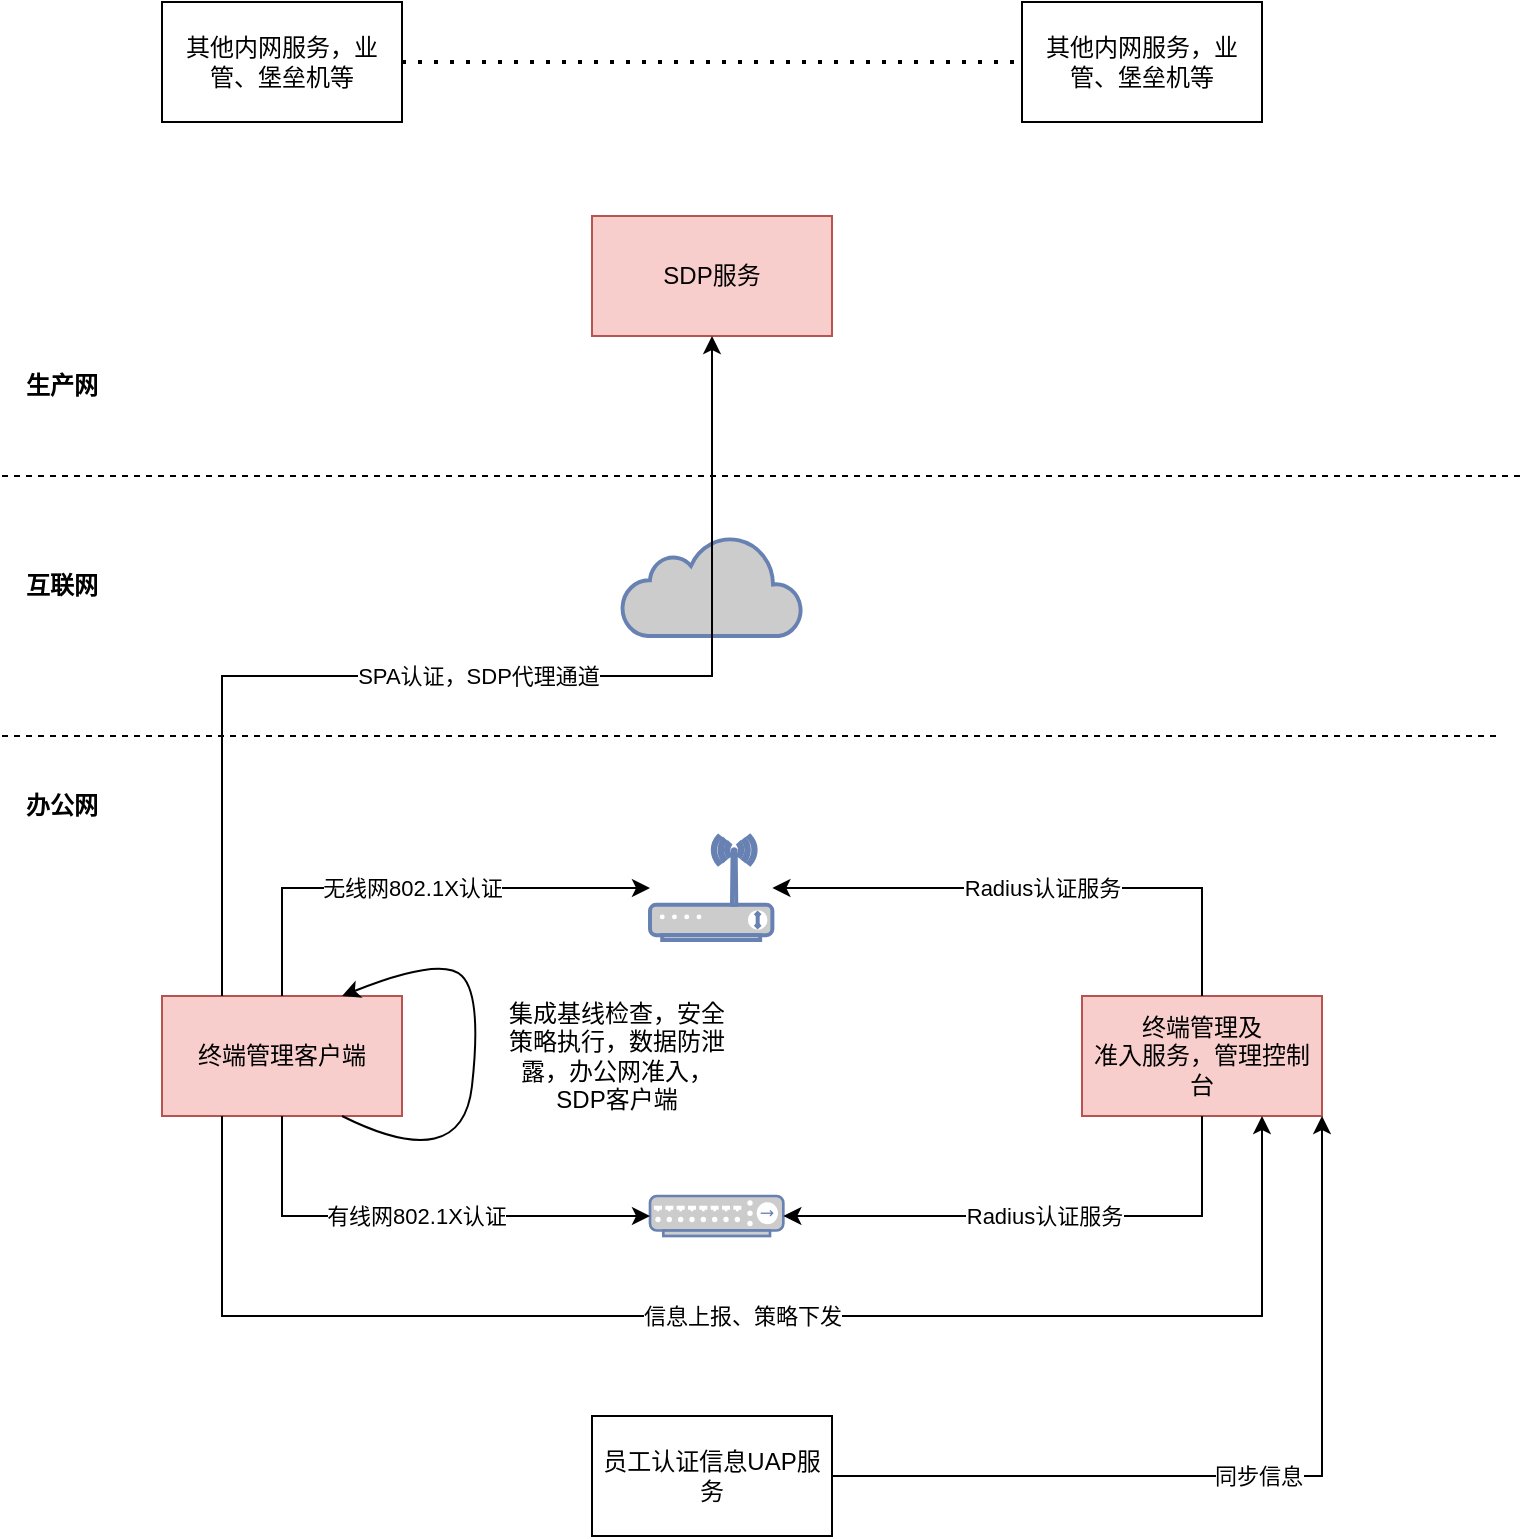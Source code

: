 <mxfile version="21.6.8" type="github">
  <diagram name="第 1 页" id="2SWWUSA1ziUpz79r-O6q">
    <mxGraphModel dx="1434" dy="790" grid="1" gridSize="10" guides="1" tooltips="1" connect="1" arrows="1" fold="1" page="1" pageScale="1" pageWidth="850" pageHeight="1100" math="0" shadow="0">
      <root>
        <mxCell id="0" />
        <mxCell id="1" parent="0" />
        <mxCell id="Cyap1fTdS74lrSGoshVs-1" value="终端管理及&lt;br&gt;准入服务，管理控制台" style="rounded=0;whiteSpace=wrap;html=1;fillColor=#f8cecc;strokeColor=#b85450;" parent="1" vertex="1">
          <mxGeometry x="580" y="730" width="120" height="60" as="geometry" />
        </mxCell>
        <mxCell id="Cyap1fTdS74lrSGoshVs-3" value="终端管理客户端" style="rounded=0;whiteSpace=wrap;html=1;fillColor=#f8cecc;strokeColor=#b85450;" parent="1" vertex="1">
          <mxGeometry x="120" y="730" width="120" height="60" as="geometry" />
        </mxCell>
        <mxCell id="Cyap1fTdS74lrSGoshVs-4" value="SDP服务" style="rounded=0;whiteSpace=wrap;html=1;fillColor=#f8cecc;strokeColor=#b85450;" parent="1" vertex="1">
          <mxGeometry x="335" y="340" width="120" height="60" as="geometry" />
        </mxCell>
        <mxCell id="Cyap1fTdS74lrSGoshVs-8" value="" style="html=1;outlineConnect=0;fillColor=#CCCCCC;strokeColor=#6881B3;gradientColor=none;gradientDirection=north;strokeWidth=2;shape=mxgraph.networks.cloud;fontColor=#ffffff;" parent="1" vertex="1">
          <mxGeometry x="350" y="500" width="90" height="50" as="geometry" />
        </mxCell>
        <mxCell id="Cyap1fTdS74lrSGoshVs-9" value="" style="fontColor=#0066CC;verticalAlign=top;verticalLabelPosition=bottom;labelPosition=center;align=center;html=1;outlineConnect=0;fillColor=#CCCCCC;strokeColor=#6881B3;gradientColor=none;gradientDirection=north;strokeWidth=2;shape=mxgraph.networks.wireless_modem;" parent="1" vertex="1">
          <mxGeometry x="364" y="650" width="61.18" height="52" as="geometry" />
        </mxCell>
        <mxCell id="Cyap1fTdS74lrSGoshVs-10" value="" style="fontColor=#0066CC;verticalAlign=top;verticalLabelPosition=bottom;labelPosition=center;align=center;html=1;outlineConnect=0;fillColor=#CCCCCC;strokeColor=#6881B3;gradientColor=none;gradientDirection=north;strokeWidth=2;shape=mxgraph.networks.hub;" parent="1" vertex="1">
          <mxGeometry x="364" y="830" width="66.67" height="20" as="geometry" />
        </mxCell>
        <mxCell id="Cyap1fTdS74lrSGoshVs-11" value="其他内网服务，业管、堡垒机等" style="rounded=0;whiteSpace=wrap;html=1;" parent="1" vertex="1">
          <mxGeometry x="120" y="233" width="120" height="60" as="geometry" />
        </mxCell>
        <mxCell id="Cyap1fTdS74lrSGoshVs-12" value="" style="endArrow=none;dashed=1;html=1;dashPattern=1 3;strokeWidth=2;rounded=0;exitX=1;exitY=0.5;exitDx=0;exitDy=0;" parent="1" source="Cyap1fTdS74lrSGoshVs-11" target="Cyap1fTdS74lrSGoshVs-13" edge="1">
          <mxGeometry width="50" height="50" relative="1" as="geometry">
            <mxPoint x="270" y="262.5" as="sourcePoint" />
            <mxPoint x="520" y="262.5" as="targetPoint" />
          </mxGeometry>
        </mxCell>
        <mxCell id="Cyap1fTdS74lrSGoshVs-13" value="其他内网服务，业管、堡垒机等" style="rounded=0;whiteSpace=wrap;html=1;" parent="1" vertex="1">
          <mxGeometry x="550" y="233" width="120" height="60" as="geometry" />
        </mxCell>
        <mxCell id="Cyap1fTdS74lrSGoshVs-14" value="" style="endArrow=classic;html=1;rounded=0;exitX=0.5;exitY=0;exitDx=0;exitDy=0;" parent="1" source="Cyap1fTdS74lrSGoshVs-1" target="Cyap1fTdS74lrSGoshVs-9" edge="1">
          <mxGeometry relative="1" as="geometry">
            <mxPoint x="370" y="610" as="sourcePoint" />
            <mxPoint x="470" y="610" as="targetPoint" />
            <Array as="points">
              <mxPoint x="640" y="676" />
            </Array>
          </mxGeometry>
        </mxCell>
        <mxCell id="Cyap1fTdS74lrSGoshVs-15" value="Radius认证服务" style="edgeLabel;resizable=0;html=1;align=center;verticalAlign=middle;" parent="Cyap1fTdS74lrSGoshVs-14" connectable="0" vertex="1">
          <mxGeometry relative="1" as="geometry" />
        </mxCell>
        <mxCell id="Cyap1fTdS74lrSGoshVs-16" value="" style="endArrow=classic;html=1;rounded=0;exitX=0.5;exitY=1;exitDx=0;exitDy=0;entryX=1;entryY=0.5;entryDx=0;entryDy=0;entryPerimeter=0;" parent="1" source="Cyap1fTdS74lrSGoshVs-1" target="Cyap1fTdS74lrSGoshVs-10" edge="1">
          <mxGeometry relative="1" as="geometry">
            <mxPoint x="370" y="610" as="sourcePoint" />
            <mxPoint x="470" y="610" as="targetPoint" />
            <Array as="points">
              <mxPoint x="640" y="840" />
            </Array>
          </mxGeometry>
        </mxCell>
        <mxCell id="Cyap1fTdS74lrSGoshVs-17" value="Radius认证服务" style="edgeLabel;resizable=0;html=1;align=center;verticalAlign=middle;" parent="Cyap1fTdS74lrSGoshVs-16" connectable="0" vertex="1">
          <mxGeometry relative="1" as="geometry" />
        </mxCell>
        <mxCell id="Cyap1fTdS74lrSGoshVs-18" value="" style="endArrow=classic;html=1;rounded=0;exitX=0.5;exitY=0;exitDx=0;exitDy=0;" parent="1" source="Cyap1fTdS74lrSGoshVs-3" target="Cyap1fTdS74lrSGoshVs-9" edge="1">
          <mxGeometry relative="1" as="geometry">
            <mxPoint x="370" y="610" as="sourcePoint" />
            <mxPoint x="470" y="610" as="targetPoint" />
            <Array as="points">
              <mxPoint x="180" y="676" />
            </Array>
          </mxGeometry>
        </mxCell>
        <mxCell id="Cyap1fTdS74lrSGoshVs-19" value="无线网802.1X认证" style="edgeLabel;resizable=0;html=1;align=center;verticalAlign=middle;" parent="Cyap1fTdS74lrSGoshVs-18" connectable="0" vertex="1">
          <mxGeometry relative="1" as="geometry" />
        </mxCell>
        <mxCell id="Cyap1fTdS74lrSGoshVs-21" value="" style="endArrow=classic;html=1;rounded=0;exitX=0.5;exitY=1;exitDx=0;exitDy=0;entryX=0;entryY=0.5;entryDx=0;entryDy=0;entryPerimeter=0;" parent="1" source="Cyap1fTdS74lrSGoshVs-3" target="Cyap1fTdS74lrSGoshVs-10" edge="1">
          <mxGeometry relative="1" as="geometry">
            <mxPoint x="180" y="839.5" as="sourcePoint" />
            <mxPoint x="280" y="839.5" as="targetPoint" />
            <Array as="points">
              <mxPoint x="180" y="840" />
            </Array>
          </mxGeometry>
        </mxCell>
        <mxCell id="Cyap1fTdS74lrSGoshVs-22" value="有线网802.1X认证" style="edgeLabel;resizable=0;html=1;align=center;verticalAlign=middle;" parent="Cyap1fTdS74lrSGoshVs-21" connectable="0" vertex="1">
          <mxGeometry relative="1" as="geometry" />
        </mxCell>
        <mxCell id="Cyap1fTdS74lrSGoshVs-23" value="" style="curved=1;endArrow=classic;html=1;rounded=0;exitX=0.75;exitY=1;exitDx=0;exitDy=0;entryX=0.75;entryY=0;entryDx=0;entryDy=0;" parent="1" source="Cyap1fTdS74lrSGoshVs-3" target="Cyap1fTdS74lrSGoshVs-3" edge="1">
          <mxGeometry width="50" height="50" relative="1" as="geometry">
            <mxPoint x="400" y="630" as="sourcePoint" />
            <mxPoint x="450" y="580" as="targetPoint" />
            <Array as="points">
              <mxPoint x="270" y="820" />
              <mxPoint x="280" y="730" />
              <mxPoint x="260" y="710" />
            </Array>
          </mxGeometry>
        </mxCell>
        <mxCell id="Cyap1fTdS74lrSGoshVs-24" value="集成基线检查，安全策略执行，数据防泄露，办公网准入，SDP客户端" style="text;html=1;strokeColor=none;fillColor=none;align=center;verticalAlign=middle;whiteSpace=wrap;rounded=0;" parent="1" vertex="1">
          <mxGeometry x="290" y="720" width="115" height="80" as="geometry" />
        </mxCell>
        <mxCell id="Cyap1fTdS74lrSGoshVs-25" value="" style="endArrow=classic;html=1;rounded=0;exitX=0.25;exitY=1;exitDx=0;exitDy=0;entryX=0.75;entryY=1;entryDx=0;entryDy=0;" parent="1" source="Cyap1fTdS74lrSGoshVs-3" target="Cyap1fTdS74lrSGoshVs-1" edge="1">
          <mxGeometry relative="1" as="geometry">
            <mxPoint x="370" y="610" as="sourcePoint" />
            <mxPoint x="470" y="610" as="targetPoint" />
            <Array as="points">
              <mxPoint x="150" y="890" />
              <mxPoint x="670" y="890" />
            </Array>
          </mxGeometry>
        </mxCell>
        <mxCell id="Cyap1fTdS74lrSGoshVs-26" value="信息上报、策略下发" style="edgeLabel;resizable=0;html=1;align=center;verticalAlign=middle;" parent="Cyap1fTdS74lrSGoshVs-25" connectable="0" vertex="1">
          <mxGeometry relative="1" as="geometry" />
        </mxCell>
        <mxCell id="Cyap1fTdS74lrSGoshVs-31" value="" style="endArrow=none;dashed=1;html=1;rounded=0;" parent="1" edge="1">
          <mxGeometry width="50" height="50" relative="1" as="geometry">
            <mxPoint x="40" y="600" as="sourcePoint" />
            <mxPoint x="790" y="600" as="targetPoint" />
          </mxGeometry>
        </mxCell>
        <mxCell id="Cyap1fTdS74lrSGoshVs-33" value="办公网" style="text;html=1;strokeColor=none;fillColor=none;align=center;verticalAlign=middle;whiteSpace=wrap;rounded=0;fontStyle=1" parent="1" vertex="1">
          <mxGeometry x="40" y="620" width="60" height="30" as="geometry" />
        </mxCell>
        <mxCell id="Cyap1fTdS74lrSGoshVs-34" value="&lt;b&gt;互联网&lt;/b&gt;" style="text;html=1;strokeColor=none;fillColor=none;align=center;verticalAlign=middle;whiteSpace=wrap;rounded=0;" parent="1" vertex="1">
          <mxGeometry x="40" y="510" width="60" height="30" as="geometry" />
        </mxCell>
        <mxCell id="Cyap1fTdS74lrSGoshVs-35" value="" style="endArrow=none;dashed=1;html=1;rounded=0;" parent="1" edge="1">
          <mxGeometry width="50" height="50" relative="1" as="geometry">
            <mxPoint x="40" y="470" as="sourcePoint" />
            <mxPoint x="800" y="470" as="targetPoint" />
          </mxGeometry>
        </mxCell>
        <mxCell id="Cyap1fTdS74lrSGoshVs-36" value="&lt;b&gt;生产网&lt;/b&gt;" style="text;html=1;strokeColor=none;fillColor=none;align=center;verticalAlign=middle;whiteSpace=wrap;rounded=0;" parent="1" vertex="1">
          <mxGeometry x="40" y="410" width="60" height="30" as="geometry" />
        </mxCell>
        <mxCell id="Cyap1fTdS74lrSGoshVs-37" value="" style="endArrow=classic;html=1;rounded=0;exitX=0.25;exitY=0;exitDx=0;exitDy=0;entryX=0.5;entryY=1;entryDx=0;entryDy=0;" parent="1" source="Cyap1fTdS74lrSGoshVs-3" target="Cyap1fTdS74lrSGoshVs-4" edge="1">
          <mxGeometry relative="1" as="geometry">
            <mxPoint x="370" y="510" as="sourcePoint" />
            <mxPoint x="470" y="510" as="targetPoint" />
            <Array as="points">
              <mxPoint x="150" y="640" />
              <mxPoint x="150" y="570" />
              <mxPoint x="395" y="570" />
            </Array>
          </mxGeometry>
        </mxCell>
        <mxCell id="Cyap1fTdS74lrSGoshVs-38" value="SPA认证，SDP代理通道" style="edgeLabel;resizable=0;html=1;align=center;verticalAlign=middle;" parent="Cyap1fTdS74lrSGoshVs-37" connectable="0" vertex="1">
          <mxGeometry relative="1" as="geometry" />
        </mxCell>
        <mxCell id="Cyap1fTdS74lrSGoshVs-39" value="员工认证信息UAP服务" style="rounded=0;whiteSpace=wrap;html=1;" parent="1" vertex="1">
          <mxGeometry x="335" y="940" width="120" height="60" as="geometry" />
        </mxCell>
        <mxCell id="Cyap1fTdS74lrSGoshVs-40" value="" style="endArrow=classic;html=1;rounded=0;exitX=1;exitY=0.5;exitDx=0;exitDy=0;entryX=1;entryY=1;entryDx=0;entryDy=0;" parent="1" source="Cyap1fTdS74lrSGoshVs-39" target="Cyap1fTdS74lrSGoshVs-1" edge="1">
          <mxGeometry relative="1" as="geometry">
            <mxPoint x="370" y="910" as="sourcePoint" />
            <mxPoint x="680" y="970" as="targetPoint" />
            <Array as="points">
              <mxPoint x="700" y="970" />
            </Array>
          </mxGeometry>
        </mxCell>
        <mxCell id="Cyap1fTdS74lrSGoshVs-41" value="同步信息" style="edgeLabel;resizable=0;html=1;align=center;verticalAlign=middle;" parent="Cyap1fTdS74lrSGoshVs-40" connectable="0" vertex="1">
          <mxGeometry relative="1" as="geometry" />
        </mxCell>
      </root>
    </mxGraphModel>
  </diagram>
</mxfile>
